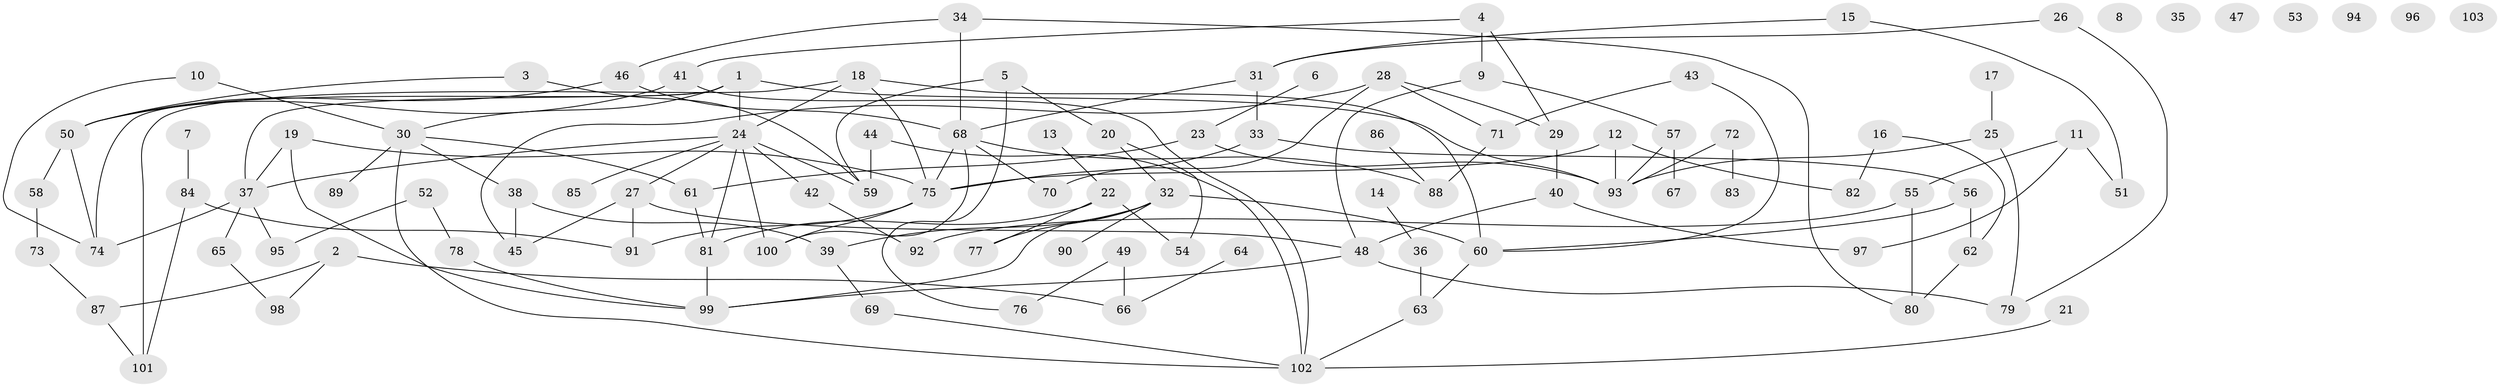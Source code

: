 // coarse degree distribution, {5: 0.04477611940298507, 3: 0.19402985074626866, 4: 0.1791044776119403, 1: 0.14925373134328357, 0: 0.1044776119402985, 6: 0.08955223880597014, 2: 0.16417910447761194, 9: 0.014925373134328358, 7: 0.04477611940298507, 8: 0.014925373134328358}
// Generated by graph-tools (version 1.1) at 2025/41/03/06/25 10:41:22]
// undirected, 103 vertices, 141 edges
graph export_dot {
graph [start="1"]
  node [color=gray90,style=filled];
  1;
  2;
  3;
  4;
  5;
  6;
  7;
  8;
  9;
  10;
  11;
  12;
  13;
  14;
  15;
  16;
  17;
  18;
  19;
  20;
  21;
  22;
  23;
  24;
  25;
  26;
  27;
  28;
  29;
  30;
  31;
  32;
  33;
  34;
  35;
  36;
  37;
  38;
  39;
  40;
  41;
  42;
  43;
  44;
  45;
  46;
  47;
  48;
  49;
  50;
  51;
  52;
  53;
  54;
  55;
  56;
  57;
  58;
  59;
  60;
  61;
  62;
  63;
  64;
  65;
  66;
  67;
  68;
  69;
  70;
  71;
  72;
  73;
  74;
  75;
  76;
  77;
  78;
  79;
  80;
  81;
  82;
  83;
  84;
  85;
  86;
  87;
  88;
  89;
  90;
  91;
  92;
  93;
  94;
  95;
  96;
  97;
  98;
  99;
  100;
  101;
  102;
  103;
  1 -- 24;
  1 -- 30;
  1 -- 37;
  1 -- 74;
  1 -- 93;
  2 -- 66;
  2 -- 87;
  2 -- 98;
  3 -- 50;
  3 -- 59;
  4 -- 9;
  4 -- 29;
  4 -- 41;
  5 -- 20;
  5 -- 59;
  5 -- 76;
  6 -- 23;
  7 -- 84;
  9 -- 48;
  9 -- 57;
  10 -- 30;
  10 -- 74;
  11 -- 51;
  11 -- 55;
  11 -- 97;
  12 -- 75;
  12 -- 82;
  12 -- 93;
  13 -- 22;
  14 -- 36;
  15 -- 31;
  15 -- 51;
  16 -- 62;
  16 -- 82;
  17 -- 25;
  18 -- 24;
  18 -- 60;
  18 -- 75;
  18 -- 101;
  19 -- 37;
  19 -- 75;
  19 -- 99;
  20 -- 32;
  20 -- 54;
  21 -- 102;
  22 -- 54;
  22 -- 77;
  22 -- 81;
  23 -- 61;
  23 -- 93;
  24 -- 27;
  24 -- 37;
  24 -- 42;
  24 -- 59;
  24 -- 81;
  24 -- 85;
  24 -- 100;
  25 -- 79;
  25 -- 93;
  26 -- 31;
  26 -- 79;
  27 -- 45;
  27 -- 48;
  27 -- 91;
  28 -- 29;
  28 -- 45;
  28 -- 70;
  28 -- 71;
  29 -- 40;
  30 -- 38;
  30 -- 61;
  30 -- 89;
  30 -- 102;
  31 -- 33;
  31 -- 68;
  32 -- 39;
  32 -- 60;
  32 -- 77;
  32 -- 90;
  32 -- 99;
  33 -- 56;
  33 -- 75;
  34 -- 46;
  34 -- 68;
  34 -- 80;
  36 -- 63;
  37 -- 65;
  37 -- 74;
  37 -- 95;
  38 -- 39;
  38 -- 45;
  39 -- 69;
  40 -- 48;
  40 -- 97;
  41 -- 50;
  41 -- 102;
  42 -- 92;
  43 -- 60;
  43 -- 71;
  44 -- 59;
  44 -- 102;
  46 -- 50;
  46 -- 68;
  48 -- 79;
  48 -- 99;
  49 -- 66;
  49 -- 76;
  50 -- 58;
  50 -- 74;
  52 -- 78;
  52 -- 95;
  55 -- 80;
  55 -- 92;
  56 -- 60;
  56 -- 62;
  57 -- 67;
  57 -- 93;
  58 -- 73;
  60 -- 63;
  61 -- 81;
  62 -- 80;
  63 -- 102;
  64 -- 66;
  65 -- 98;
  68 -- 70;
  68 -- 75;
  68 -- 88;
  68 -- 100;
  69 -- 102;
  71 -- 88;
  72 -- 83;
  72 -- 93;
  73 -- 87;
  75 -- 91;
  75 -- 100;
  78 -- 99;
  81 -- 99;
  84 -- 91;
  84 -- 101;
  86 -- 88;
  87 -- 101;
}
